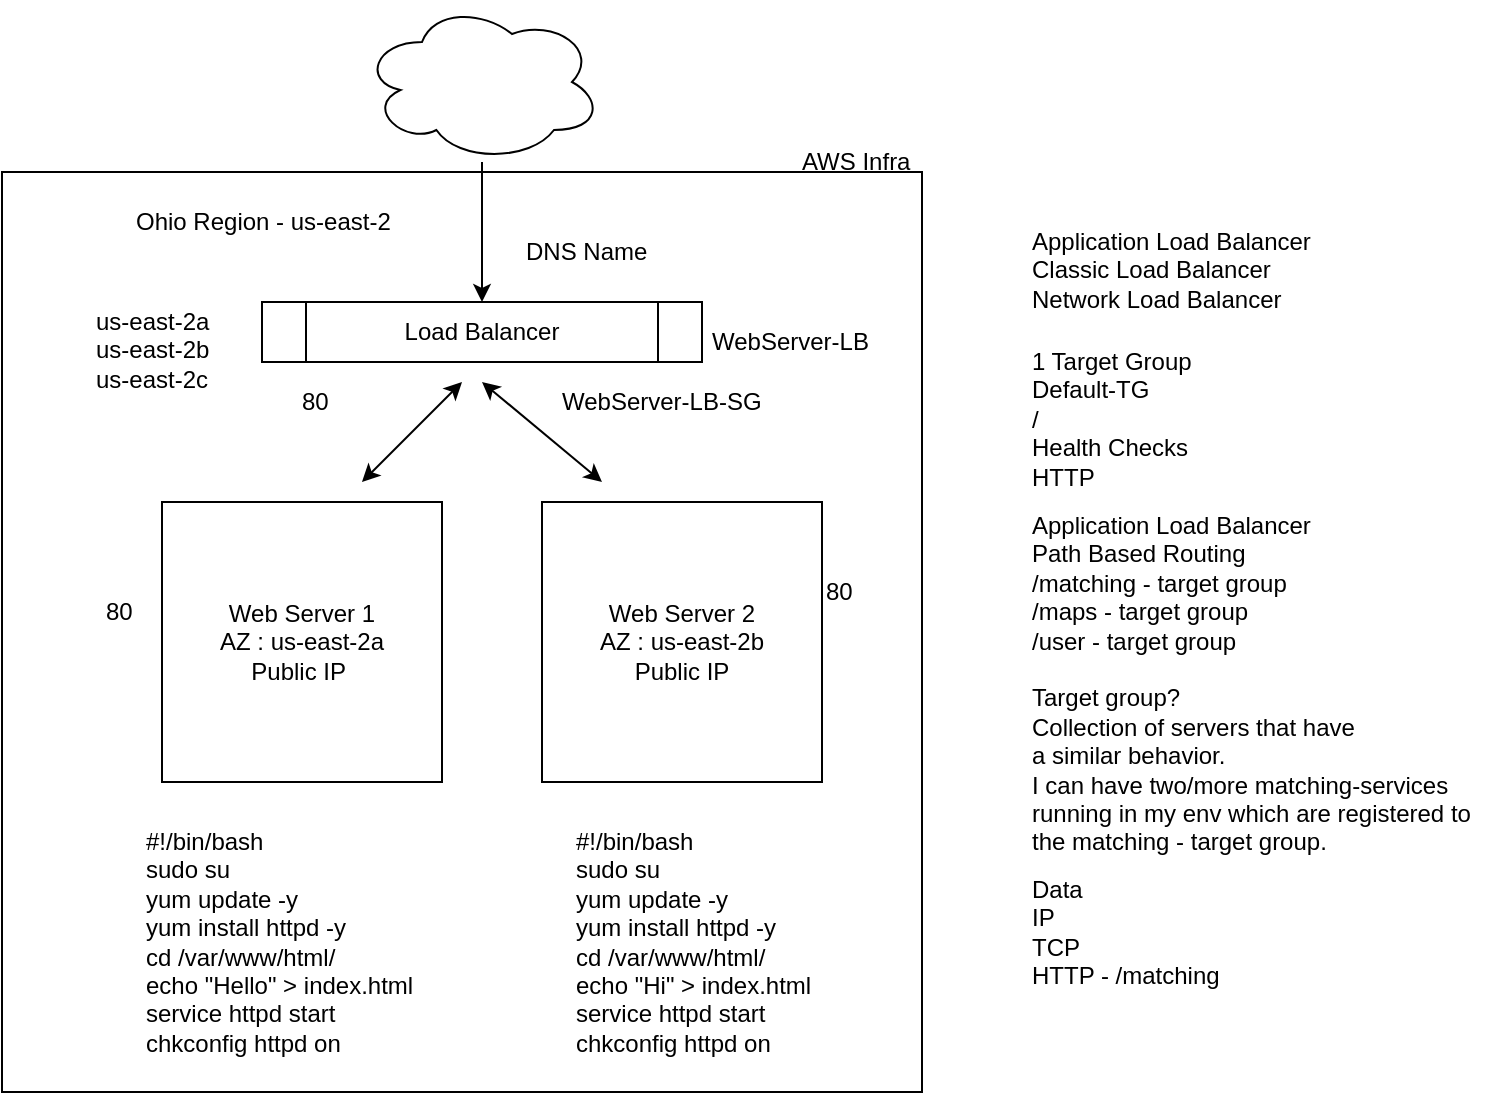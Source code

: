 <mxfile version="10.6.7" type="device"><diagram id="FIuLF20eLp8FSvd7GKM7" name="Page-1"><mxGraphModel dx="1394" dy="747" grid="1" gridSize="10" guides="1" tooltips="1" connect="1" arrows="1" fold="1" page="1" pageScale="1" pageWidth="850" pageHeight="1100" math="0" shadow="0"><root><mxCell id="0"/><mxCell id="1" parent="0"/><mxCell id="hUEHJShQ-sJu-z6hax89-10" value="" style="whiteSpace=wrap;html=1;aspect=fixed;" vertex="1" parent="1"><mxGeometry x="100" y="105" width="460" height="460" as="geometry"/></mxCell><mxCell id="hUEHJShQ-sJu-z6hax89-1" value="Web Server 1&lt;br&gt;AZ : us-east-2a&lt;br&gt;Public IP&amp;nbsp;&lt;br&gt;" style="whiteSpace=wrap;html=1;aspect=fixed;" vertex="1" parent="1"><mxGeometry x="180" y="270" width="140" height="140" as="geometry"/></mxCell><mxCell id="hUEHJShQ-sJu-z6hax89-2" value="Web Server 2&lt;br&gt;AZ : us-east-2b&lt;br&gt;Public IP&lt;br&gt;" style="whiteSpace=wrap;html=1;aspect=fixed;" vertex="1" parent="1"><mxGeometry x="370" y="270" width="140" height="140" as="geometry"/></mxCell><mxCell id="hUEHJShQ-sJu-z6hax89-3" value="Load Balancer" style="shape=process;whiteSpace=wrap;html=1;backgroundOutline=1;" vertex="1" parent="1"><mxGeometry x="230" y="170" width="220" height="30" as="geometry"/></mxCell><mxCell id="hUEHJShQ-sJu-z6hax89-4" value="" style="endArrow=classic;startArrow=classic;html=1;" edge="1" parent="1"><mxGeometry width="50" height="50" relative="1" as="geometry"><mxPoint x="280" y="260" as="sourcePoint"/><mxPoint x="330" y="210" as="targetPoint"/></mxGeometry></mxCell><mxCell id="hUEHJShQ-sJu-z6hax89-5" value="" style="endArrow=classic;startArrow=classic;html=1;" edge="1" parent="1"><mxGeometry width="50" height="50" relative="1" as="geometry"><mxPoint x="400" y="260" as="sourcePoint"/><mxPoint x="340" y="210" as="targetPoint"/></mxGeometry></mxCell><mxCell id="hUEHJShQ-sJu-z6hax89-6" value="DNS Name" style="text;html=1;resizable=0;points=[];autosize=1;align=left;verticalAlign=top;spacingTop=-4;" vertex="1" parent="1"><mxGeometry x="360" y="135" width="80" height="20" as="geometry"/></mxCell><mxCell id="hUEHJShQ-sJu-z6hax89-7" value="Ohio Region - us-east-2" style="text;html=1;resizable=0;points=[];autosize=1;align=left;verticalAlign=top;spacingTop=-4;" vertex="1" parent="1"><mxGeometry x="165" y="120" width="140" height="20" as="geometry"/></mxCell><mxCell id="hUEHJShQ-sJu-z6hax89-9" value="" style="edgeStyle=orthogonalEdgeStyle;rounded=0;orthogonalLoop=1;jettySize=auto;html=1;" edge="1" parent="1" source="hUEHJShQ-sJu-z6hax89-8" target="hUEHJShQ-sJu-z6hax89-3"><mxGeometry relative="1" as="geometry"/></mxCell><mxCell id="hUEHJShQ-sJu-z6hax89-8" value="" style="ellipse;shape=cloud;whiteSpace=wrap;html=1;" vertex="1" parent="1"><mxGeometry x="280" y="20" width="120" height="80" as="geometry"/></mxCell><mxCell id="hUEHJShQ-sJu-z6hax89-11" value="AWS Infra" style="text;html=1;resizable=0;points=[];autosize=1;align=left;verticalAlign=top;spacingTop=-4;" vertex="1" parent="1"><mxGeometry x="498" y="90" width="70" height="20" as="geometry"/></mxCell><mxCell id="hUEHJShQ-sJu-z6hax89-12" value="us-east-2a&lt;br&gt;us-east-2b&lt;br&gt;us-east-2c&lt;br&gt;" style="text;html=1;resizable=0;points=[];autosize=1;align=left;verticalAlign=top;spacingTop=-4;" vertex="1" parent="1"><mxGeometry x="145" y="170" width="70" height="40" as="geometry"/></mxCell><mxCell id="hUEHJShQ-sJu-z6hax89-13" value="#!/bin/bash&lt;br&gt;sudo su&lt;br&gt;yum update -y&lt;br&gt;yum install httpd -y&lt;br&gt;cd /var/www/html/&lt;br&gt;echo &quot;Hello&quot; &amp;gt; index.html&lt;br&gt;service httpd start&lt;br&gt;chkconfig httpd on&lt;br&gt;" style="text;html=1;resizable=0;points=[];autosize=1;align=left;verticalAlign=top;spacingTop=-4;" vertex="1" parent="1"><mxGeometry x="170" y="430" width="150" height="110" as="geometry"/></mxCell><mxCell id="hUEHJShQ-sJu-z6hax89-14" value="#!/bin/bash&lt;br&gt;sudo su&lt;br&gt;yum update -y&lt;br&gt;yum install httpd -y&lt;br&gt;cd /var/www/html/&lt;br&gt;echo &quot;Hi&quot; &amp;gt; index.html&lt;br&gt;service httpd start&lt;br&gt;chkconfig httpd on&lt;br&gt;" style="text;html=1;resizable=0;points=[];autosize=1;align=left;verticalAlign=top;spacingTop=-4;" vertex="1" parent="1"><mxGeometry x="385" y="430" width="130" height="110" as="geometry"/></mxCell><mxCell id="hUEHJShQ-sJu-z6hax89-15" value="Application Load Balancer&lt;br&gt;Classic Load Balancer&lt;br&gt;Network Load Balancer&lt;br&gt;" style="text;html=1;resizable=0;points=[];autosize=1;align=left;verticalAlign=top;spacingTop=-4;" vertex="1" parent="1"><mxGeometry x="613" y="130" width="150" height="40" as="geometry"/></mxCell><mxCell id="hUEHJShQ-sJu-z6hax89-16" value="Application Load Balancer&lt;br&gt;Path Based Routing&lt;br&gt;/matching - target group&lt;br&gt;/maps - target group&lt;br&gt;/user - target group&lt;br&gt;&lt;br&gt;Target group?&lt;br&gt;Collection of servers that have &lt;br&gt;a similar behavior.&lt;br&gt;I can have two/more matching-services&lt;br&gt;running in my env which are registered to&lt;br&gt;the matching - target group.&amp;nbsp;&lt;br&gt;" style="text;html=1;resizable=0;points=[];autosize=1;align=left;verticalAlign=top;spacingTop=-4;" vertex="1" parent="1"><mxGeometry x="613" y="272" width="230" height="170" as="geometry"/></mxCell><mxCell id="hUEHJShQ-sJu-z6hax89-17" value="Data&lt;br&gt;IP&lt;br&gt;TCP&lt;br&gt;HTTP - /matching&lt;br&gt;" style="text;html=1;resizable=0;points=[];autosize=1;align=left;verticalAlign=top;spacingTop=-4;" vertex="1" parent="1"><mxGeometry x="613" y="454" width="110" height="60" as="geometry"/></mxCell><mxCell id="hUEHJShQ-sJu-z6hax89-18" value="1 Target Group&lt;br&gt;Default-TG&lt;br&gt;/&lt;br&gt;Health Checks&amp;nbsp;&lt;br&gt;HTTP&lt;br&gt;" style="text;html=1;resizable=0;points=[];autosize=1;align=left;verticalAlign=top;spacingTop=-4;" vertex="1" parent="1"><mxGeometry x="613" y="190" width="100" height="70" as="geometry"/></mxCell><mxCell id="hUEHJShQ-sJu-z6hax89-20" value="WebServer-LB" style="text;html=1;resizable=0;points=[];autosize=1;align=left;verticalAlign=top;spacingTop=-4;" vertex="1" parent="1"><mxGeometry x="453" y="180" width="90" height="20" as="geometry"/></mxCell><mxCell id="hUEHJShQ-sJu-z6hax89-21" value="WebServer-LB-SG" style="text;html=1;resizable=0;points=[];autosize=1;align=left;verticalAlign=top;spacingTop=-4;" vertex="1" parent="1"><mxGeometry x="378" y="210" width="120" height="20" as="geometry"/></mxCell><mxCell id="hUEHJShQ-sJu-z6hax89-22" value="80" style="text;html=1;resizable=0;points=[];autosize=1;align=left;verticalAlign=top;spacingTop=-4;" vertex="1" parent="1"><mxGeometry x="248" y="210" width="30" height="20" as="geometry"/></mxCell><mxCell id="hUEHJShQ-sJu-z6hax89-23" value="80" style="text;html=1;resizable=0;points=[];autosize=1;align=left;verticalAlign=top;spacingTop=-4;" vertex="1" parent="1"><mxGeometry x="150" y="315" width="30" height="20" as="geometry"/></mxCell><mxCell id="hUEHJShQ-sJu-z6hax89-24" value="80" style="text;html=1;resizable=0;points=[];autosize=1;align=left;verticalAlign=top;spacingTop=-4;" vertex="1" parent="1"><mxGeometry x="510" y="305" width="30" height="20" as="geometry"/></mxCell></root></mxGraphModel></diagram></mxfile>